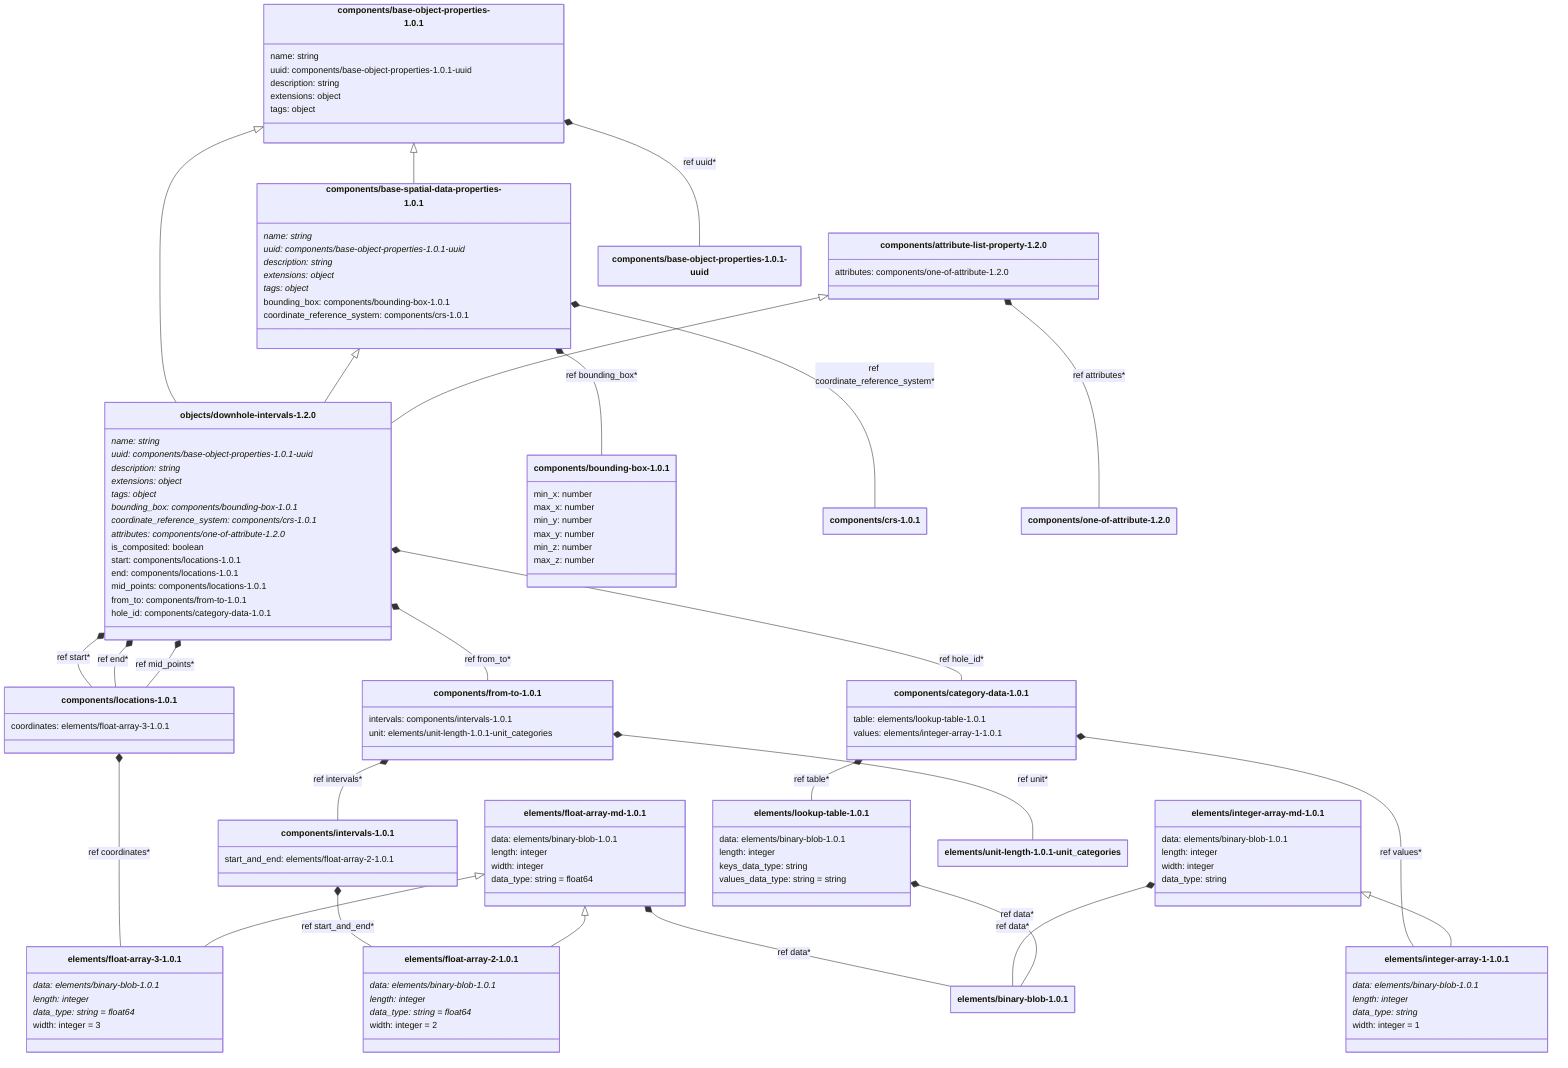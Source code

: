 ---
config:
    class:
        hideEmptyMembersBox: true
---

classDiagram
    class `components/base-object-properties-1.0.1`:::schemaComponent {
        name: string
        uuid: components/base-object-properties-1.0.1-uuid
        description: string
        extensions: object
        tags: object
    }
    class `components/base-spatial-data-properties-1.0.1`:::schemaComponent {
        name: string*
        uuid: components/base-object-properties-1.0.1-uuid*
        description: string*
        extensions: object*
        tags: object*
        bounding_box: components/bounding-box-1.0.1
        coordinate_reference_system: components/crs-1.0.1
    }
    `components/base-object-properties-1.0.1` <|-- `components/base-spatial-data-properties-1.0.1`
    class `components/attribute-list-property-1.2.0`:::schemaComponent {
        attributes: components/one-of-attribute-1.2.0
    }
    class `objects/downhole-intervals-1.2.0`:::schemaObject {
        name: string*
        uuid: components/base-object-properties-1.0.1-uuid*
        description: string*
        extensions: object*
        tags: object*
        bounding_box: components/bounding-box-1.0.1*
        coordinate_reference_system: components/crs-1.0.1*
        attributes: components/one-of-attribute-1.2.0*
        is_composited: boolean
        start: components/locations-1.0.1
        end: components/locations-1.0.1
        mid_points: components/locations-1.0.1
        from_to: components/from-to-1.0.1
        hole_id: components/category-data-1.0.1
    }
    `components/base-object-properties-1.0.1` <|-- `objects/downhole-intervals-1.2.0`
    `components/base-spatial-data-properties-1.0.1` <|-- `objects/downhole-intervals-1.2.0`
    `components/attribute-list-property-1.2.0` <|-- `objects/downhole-intervals-1.2.0`
    `components/base-object-properties-1.0.1` *-- `components/base-object-properties-1.0.1-uuid` : ref uuid*
    `components/base-spatial-data-properties-1.0.1` *-- `components/bounding-box-1.0.1` : ref bounding_box*
    `components/base-spatial-data-properties-1.0.1` *-- `components/crs-1.0.1` : ref coordinate_reference_system*
    `components/attribute-list-property-1.2.0` *-- `components/one-of-attribute-1.2.0` : ref attributes*
    `objects/downhole-intervals-1.2.0` *-- `components/locations-1.0.1` : ref start*
    `objects/downhole-intervals-1.2.0` *-- `components/locations-1.0.1` : ref end*
    `objects/downhole-intervals-1.2.0` *-- `components/locations-1.0.1` : ref mid_points*
    `objects/downhole-intervals-1.2.0` *-- `components/from-to-1.0.1` : ref from_to*
    `objects/downhole-intervals-1.2.0` *-- `components/category-data-1.0.1` : ref hole_id*
    class `components/crs-1.0.1`:::schemaComponent {
    }
    class `components/locations-1.0.1`:::schemaComponent {
        coordinates: elements/float-array-3-1.0.1
    }
    `components/locations-1.0.1` *-- `elements/float-array-3-1.0.1` : ref coordinates*
    class `elements/float-array-md-1.0.1`:::schemaElement {
        data: elements/binary-blob-1.0.1
        length: integer
        width: integer
        data_type: string = float64
    }
    class `elements/float-array-3-1.0.1`:::schemaElement {
        data: elements/binary-blob-1.0.1*
        length: integer*
        data_type: string = float64*
        width: integer = 3
    }
    `elements/float-array-md-1.0.1` <|-- `elements/float-array-3-1.0.1`
    `elements/float-array-md-1.0.1` *-- `elements/binary-blob-1.0.1` : ref data*
    class `elements/binary-blob-1.0.1`:::schemaElement {
    }
    class `components/bounding-box-1.0.1`:::schemaComponent {
        min_x: number
        max_x: number
        min_y: number
        max_y: number
        min_z: number
        max_z: number
    }
    class `components/category-data-1.0.1`:::schemaComponent {
        table: elements/lookup-table-1.0.1
        values: elements/integer-array-1-1.0.1
    }
    `components/category-data-1.0.1` *-- `elements/lookup-table-1.0.1` : ref table*
    `components/category-data-1.0.1` *-- `elements/integer-array-1-1.0.1` : ref values*
    class `elements/integer-array-md-1.0.1`:::schemaElement {
        data: elements/binary-blob-1.0.1
        length: integer
        width: integer
        data_type: string
    }
    class `elements/integer-array-1-1.0.1`:::schemaElement {
        data: elements/binary-blob-1.0.1*
        length: integer*
        data_type: string*
        width: integer = 1
    }
    `elements/integer-array-md-1.0.1` <|-- `elements/integer-array-1-1.0.1`
    `elements/integer-array-md-1.0.1` *-- `elements/binary-blob-1.0.1` : ref data*
    class `elements/lookup-table-1.0.1`:::schemaElement {
        data: elements/binary-blob-1.0.1
        length: integer
        keys_data_type: string
        values_data_type: string = string
    }
    `elements/lookup-table-1.0.1` *-- `elements/binary-blob-1.0.1` : ref data*
    class `components/from-to-1.0.1`:::schemaComponent {
        intervals: components/intervals-1.0.1
        unit: elements/unit-length-1.0.1-unit_categories
    }
    `components/from-to-1.0.1` *-- `components/intervals-1.0.1` : ref intervals*
    `components/from-to-1.0.1` *-- `elements/unit-length-1.0.1-unit_categories` : ref unit*
    class `elements/unit-length-1.0.1-unit_categories`:::schemaImplicit {
    }
    class `components/intervals-1.0.1`:::schemaComponent {
        start_and_end: elements/float-array-2-1.0.1
    }
    `components/intervals-1.0.1` *-- `elements/float-array-2-1.0.1` : ref start_and_end*
    class `elements/float-array-2-1.0.1`:::schemaElement {
        data: elements/binary-blob-1.0.1*
        length: integer*
        data_type: string = float64*
        width: integer = 2
    }
    `elements/float-array-md-1.0.1` <|-- `elements/float-array-2-1.0.1`
    class `components/one-of-attribute-1.2.0`:::schemaComponent {
    }
    class `components/base-object-properties-1.0.1-uuid`:::schemaImplicit {
    }